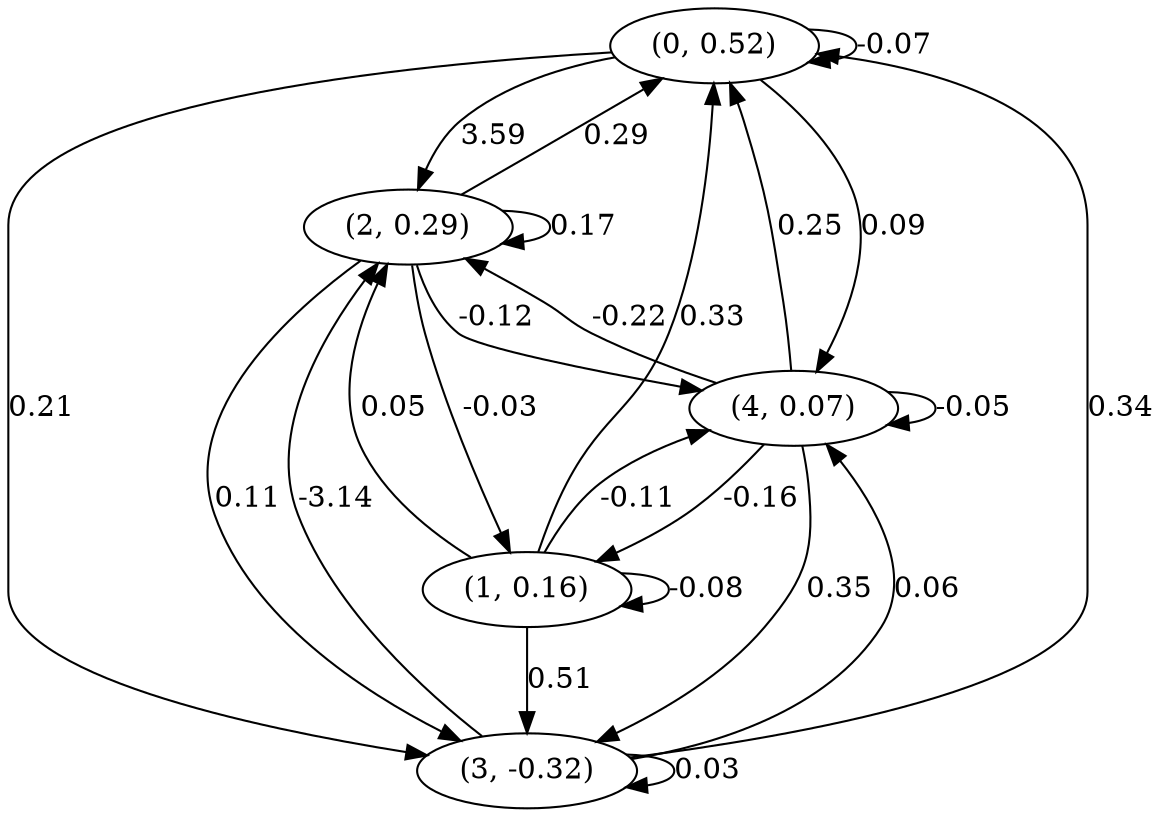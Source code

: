 digraph {
    0 [ label = "(0, 0.52)" ]
    1 [ label = "(1, 0.16)" ]
    2 [ label = "(2, 0.29)" ]
    3 [ label = "(3, -0.32)" ]
    4 [ label = "(4, 0.07)" ]
    0 -> 0 [ label = "-0.07" ]
    1 -> 1 [ label = "-0.08" ]
    2 -> 2 [ label = "0.17" ]
    3 -> 3 [ label = "0.03" ]
    4 -> 4 [ label = "-0.05" ]
    1 -> 0 [ label = "0.33" ]
    2 -> 0 [ label = "0.29" ]
    3 -> 0 [ label = "0.34" ]
    4 -> 0 [ label = "0.25" ]
    2 -> 1 [ label = "-0.03" ]
    4 -> 1 [ label = "-0.16" ]
    0 -> 2 [ label = "3.59" ]
    1 -> 2 [ label = "0.05" ]
    3 -> 2 [ label = "-3.14" ]
    4 -> 2 [ label = "-0.22" ]
    0 -> 3 [ label = "0.21" ]
    1 -> 3 [ label = "0.51" ]
    2 -> 3 [ label = "0.11" ]
    4 -> 3 [ label = "0.35" ]
    0 -> 4 [ label = "0.09" ]
    1 -> 4 [ label = "-0.11" ]
    2 -> 4 [ label = "-0.12" ]
    3 -> 4 [ label = "0.06" ]
}

